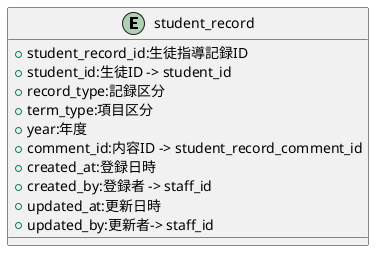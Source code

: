 @startuml

entity "student_record"{
    + student_record_id:生徒指導記録ID
    + student_id:生徒ID -> student_id
    + record_type:記録区分
    + term_type:項目区分
    + year:年度
    + comment_id:内容ID -> student_record_comment_id
    + created_at:登録日時
    + created_by:登録者 -> staff_id
    + updated_at:更新日時
    + updated_by:更新者-> staff_id
}

@enduml